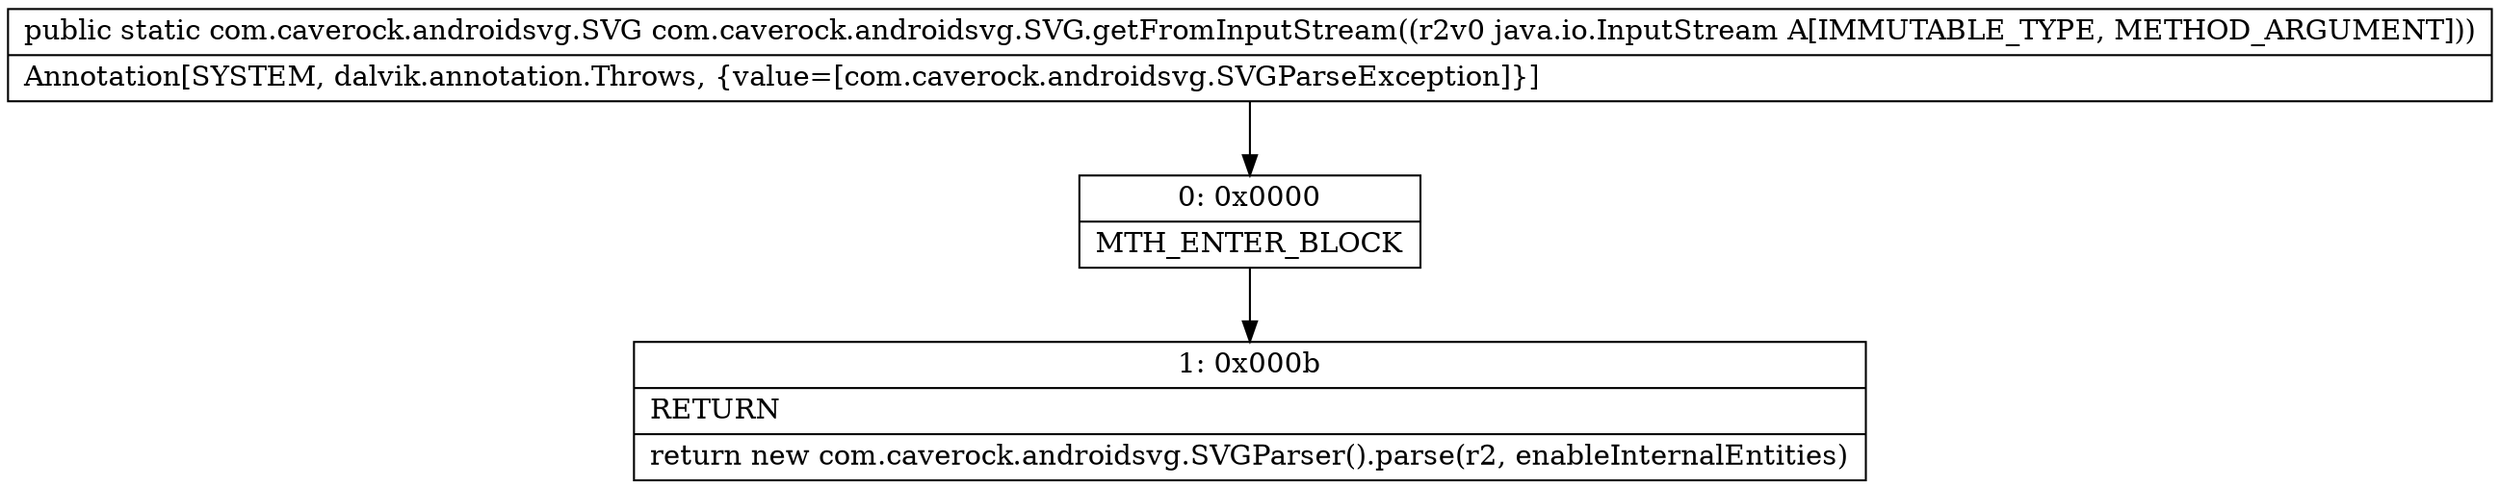 digraph "CFG forcom.caverock.androidsvg.SVG.getFromInputStream(Ljava\/io\/InputStream;)Lcom\/caverock\/androidsvg\/SVG;" {
Node_0 [shape=record,label="{0\:\ 0x0000|MTH_ENTER_BLOCK\l}"];
Node_1 [shape=record,label="{1\:\ 0x000b|RETURN\l|return new com.caverock.androidsvg.SVGParser().parse(r2, enableInternalEntities)\l}"];
MethodNode[shape=record,label="{public static com.caverock.androidsvg.SVG com.caverock.androidsvg.SVG.getFromInputStream((r2v0 java.io.InputStream A[IMMUTABLE_TYPE, METHOD_ARGUMENT]))  | Annotation[SYSTEM, dalvik.annotation.Throws, \{value=[com.caverock.androidsvg.SVGParseException]\}]\l}"];
MethodNode -> Node_0;
Node_0 -> Node_1;
}

